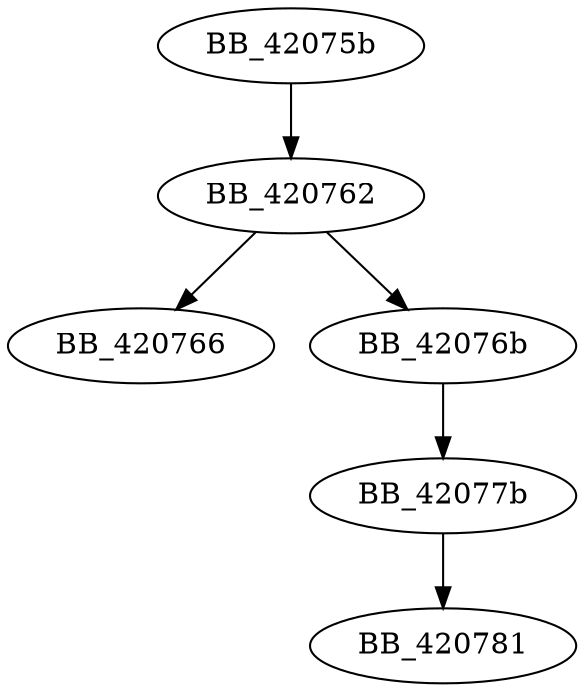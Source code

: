 DiGraph __invoke_watson{
BB_42075b->BB_420762
BB_420762->BB_420766
BB_420762->BB_42076b
BB_42076b->BB_42077b
BB_42077b->BB_420781
}
